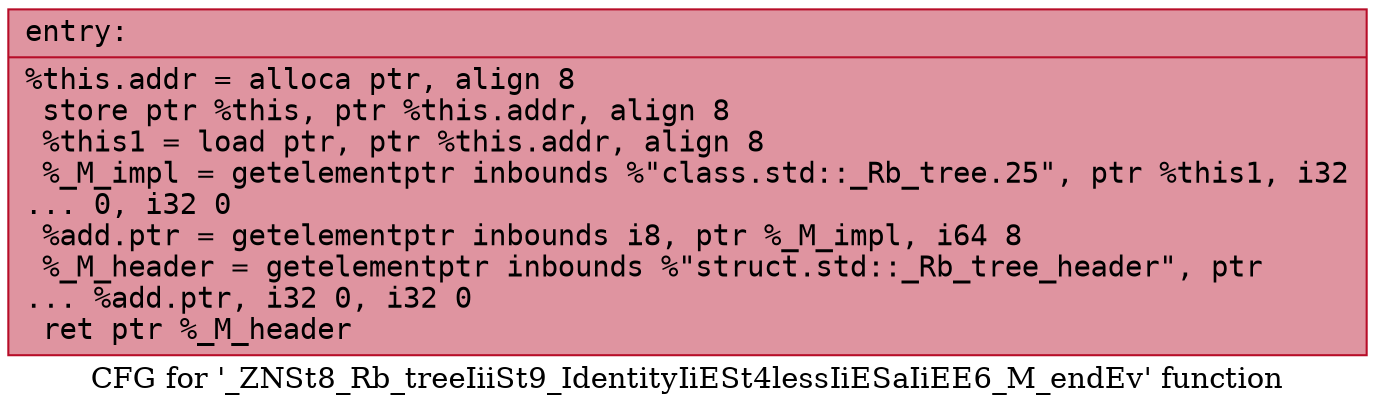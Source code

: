 digraph "CFG for '_ZNSt8_Rb_treeIiiSt9_IdentityIiESt4lessIiESaIiEE6_M_endEv' function" {
	label="CFG for '_ZNSt8_Rb_treeIiiSt9_IdentityIiESt4lessIiESaIiEE6_M_endEv' function";

	Node0x560dca08ba00 [shape=record,color="#b70d28ff", style=filled, fillcolor="#b70d2870" fontname="Courier",label="{entry:\l|  %this.addr = alloca ptr, align 8\l  store ptr %this, ptr %this.addr, align 8\l  %this1 = load ptr, ptr %this.addr, align 8\l  %_M_impl = getelementptr inbounds %\"class.std::_Rb_tree.25\", ptr %this1, i32\l... 0, i32 0\l  %add.ptr = getelementptr inbounds i8, ptr %_M_impl, i64 8\l  %_M_header = getelementptr inbounds %\"struct.std::_Rb_tree_header\", ptr\l... %add.ptr, i32 0, i32 0\l  ret ptr %_M_header\l}"];
}
